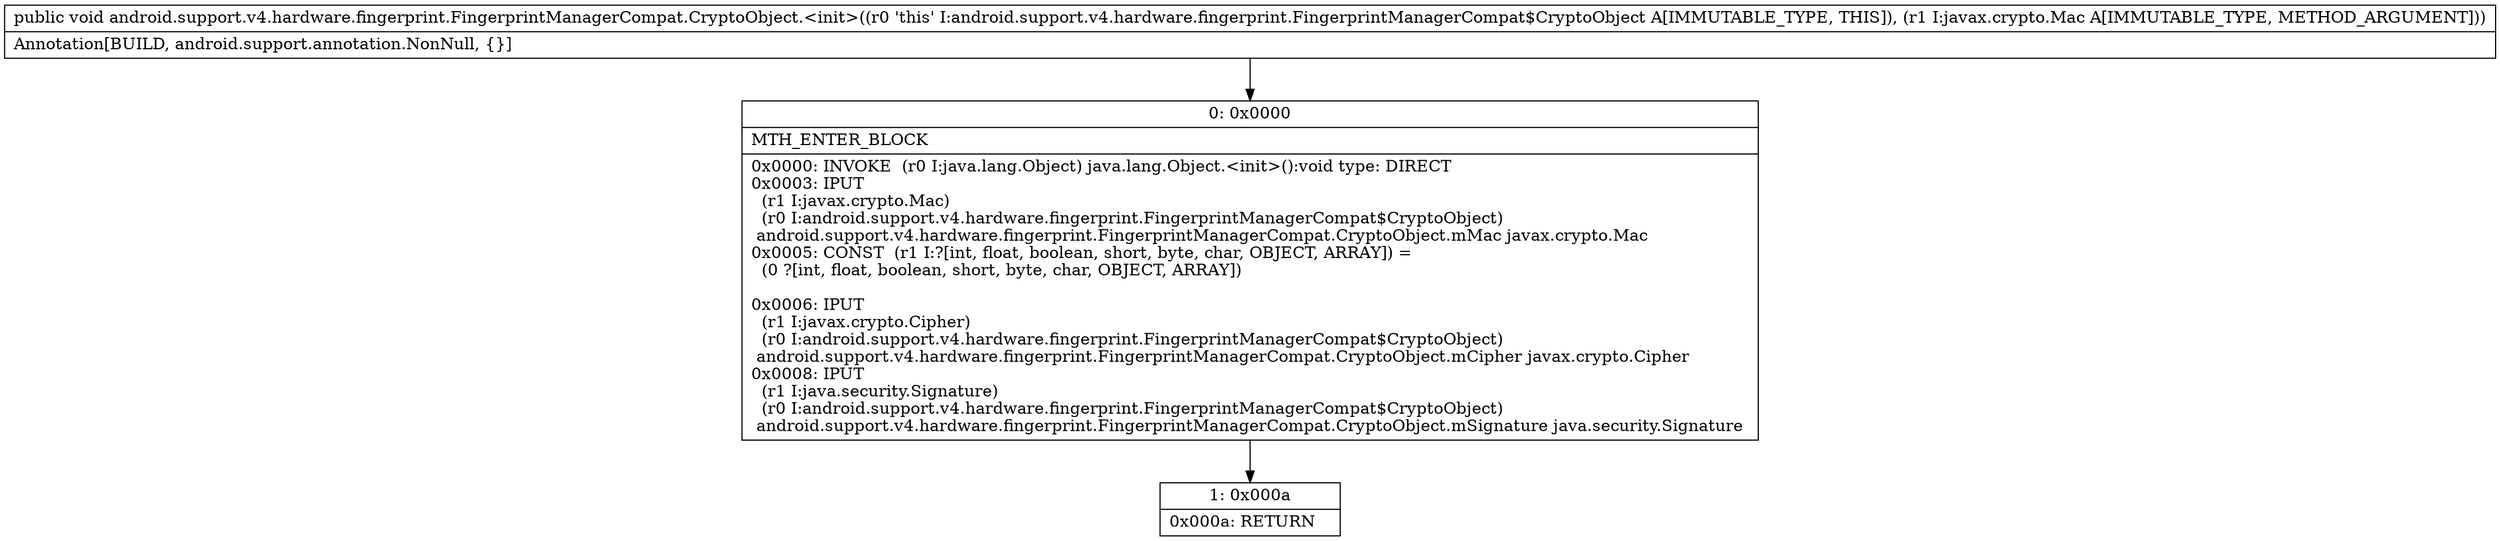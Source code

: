 digraph "CFG forandroid.support.v4.hardware.fingerprint.FingerprintManagerCompat.CryptoObject.\<init\>(Ljavax\/crypto\/Mac;)V" {
Node_0 [shape=record,label="{0\:\ 0x0000|MTH_ENTER_BLOCK\l|0x0000: INVOKE  (r0 I:java.lang.Object) java.lang.Object.\<init\>():void type: DIRECT \l0x0003: IPUT  \l  (r1 I:javax.crypto.Mac)\l  (r0 I:android.support.v4.hardware.fingerprint.FingerprintManagerCompat$CryptoObject)\l android.support.v4.hardware.fingerprint.FingerprintManagerCompat.CryptoObject.mMac javax.crypto.Mac \l0x0005: CONST  (r1 I:?[int, float, boolean, short, byte, char, OBJECT, ARRAY]) = \l  (0 ?[int, float, boolean, short, byte, char, OBJECT, ARRAY])\l \l0x0006: IPUT  \l  (r1 I:javax.crypto.Cipher)\l  (r0 I:android.support.v4.hardware.fingerprint.FingerprintManagerCompat$CryptoObject)\l android.support.v4.hardware.fingerprint.FingerprintManagerCompat.CryptoObject.mCipher javax.crypto.Cipher \l0x0008: IPUT  \l  (r1 I:java.security.Signature)\l  (r0 I:android.support.v4.hardware.fingerprint.FingerprintManagerCompat$CryptoObject)\l android.support.v4.hardware.fingerprint.FingerprintManagerCompat.CryptoObject.mSignature java.security.Signature \l}"];
Node_1 [shape=record,label="{1\:\ 0x000a|0x000a: RETURN   \l}"];
MethodNode[shape=record,label="{public void android.support.v4.hardware.fingerprint.FingerprintManagerCompat.CryptoObject.\<init\>((r0 'this' I:android.support.v4.hardware.fingerprint.FingerprintManagerCompat$CryptoObject A[IMMUTABLE_TYPE, THIS]), (r1 I:javax.crypto.Mac A[IMMUTABLE_TYPE, METHOD_ARGUMENT]))  | Annotation[BUILD, android.support.annotation.NonNull, \{\}]\l}"];
MethodNode -> Node_0;
Node_0 -> Node_1;
}


